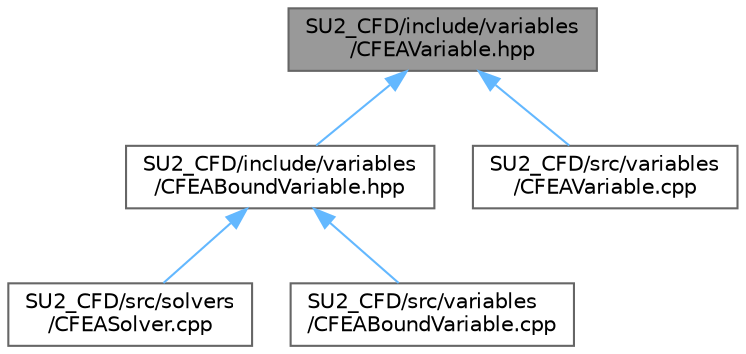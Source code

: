 digraph "SU2_CFD/include/variables/CFEAVariable.hpp"
{
 // LATEX_PDF_SIZE
  bgcolor="transparent";
  edge [fontname=Helvetica,fontsize=10,labelfontname=Helvetica,labelfontsize=10];
  node [fontname=Helvetica,fontsize=10,shape=box,height=0.2,width=0.4];
  Node1 [id="Node000001",label="SU2_CFD/include/variables\l/CFEAVariable.hpp",height=0.2,width=0.4,color="gray40", fillcolor="grey60", style="filled", fontcolor="black",tooltip="Class for defining the variables of the FEM structural problem."];
  Node1 -> Node2 [id="edge1_Node000001_Node000002",dir="back",color="steelblue1",style="solid",tooltip=" "];
  Node2 [id="Node000002",label="SU2_CFD/include/variables\l/CFEABoundVariable.hpp",height=0.2,width=0.4,color="grey40", fillcolor="white", style="filled",URL="$CFEABoundVariable_8hpp.html",tooltip="Class for defining the variables on the FEA boundaries for FSI applications."];
  Node2 -> Node3 [id="edge2_Node000002_Node000003",dir="back",color="steelblue1",style="solid",tooltip=" "];
  Node3 [id="Node000003",label="SU2_CFD/src/solvers\l/CFEASolver.cpp",height=0.2,width=0.4,color="grey40", fillcolor="white", style="filled",URL="$CFEASolver_8cpp.html",tooltip="Main subroutines for solving direct FEM elasticity problems."];
  Node2 -> Node4 [id="edge3_Node000002_Node000004",dir="back",color="steelblue1",style="solid",tooltip=" "];
  Node4 [id="Node000004",label="SU2_CFD/src/variables\l/CFEABoundVariable.cpp",height=0.2,width=0.4,color="grey40", fillcolor="white", style="filled",URL="$CFEABoundVariable_8cpp.html",tooltip="Definition of the variables for FEM elastic structural problems."];
  Node1 -> Node5 [id="edge4_Node000001_Node000005",dir="back",color="steelblue1",style="solid",tooltip=" "];
  Node5 [id="Node000005",label="SU2_CFD/src/variables\l/CFEAVariable.cpp",height=0.2,width=0.4,color="grey40", fillcolor="white", style="filled",URL="$CFEAVariable_8cpp.html",tooltip="Definition of the variables for FEM elastic structural problems."];
}
